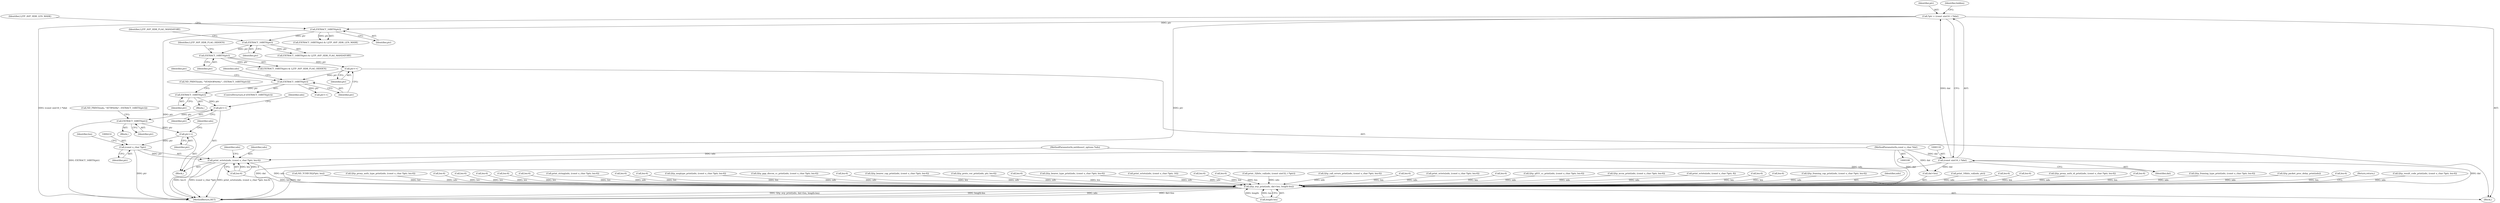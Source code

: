 digraph "0_tcpdump_cc4a7391c616be7a64ed65742ef9ed3f106eb165_0@pointer" {
"1000205" [label="(Call,ptr++)"];
"1000203" [label="(Call,EXTRACT_16BITS(ptr))"];
"1000196" [label="(Call,ptr++)"];
"1000194" [label="(Call,EXTRACT_16BITS(ptr))"];
"1000186" [label="(Call,EXTRACT_16BITS(ptr))"];
"1000183" [label="(Call,ptr++)"];
"1000172" [label="(Call,EXTRACT_16BITS(ptr))"];
"1000162" [label="(Call,EXTRACT_16BITS(ptr))"];
"1000141" [label="(Call,EXTRACT_16BITS(ptr))"];
"1000115" [label="(Call,*ptr = (const uint16_t *)dat)"];
"1000117" [label="(Call,(const uint16_t *)dat)"];
"1000110" [label="(MethodParameterIn,const u_char *dat)"];
"1000213" [label="(Call,(const u_char *)ptr)"];
"1000211" [label="(Call,print_octets(ndo, (const u_char *)ptr, len-6))"];
"1000514" [label="(Call,l2tp_avp_print(ndo, dat+len, length-len))"];
"1000342" [label="(Call,print_16bits_val(ndo, ptr))"];
"1000448" [label="(Call,len-6)"];
"1000215" [label="(Identifier,ptr)"];
"1000358" [label="(Call,len-6)"];
"1000467" [label="(Call,l2tp_proxy_auth_id_print(ndo, (const u_char *)ptr, len-6))"];
"1000472" [label="(Call,len-6)"];
"1000225" [label="(Call,ptr++)"];
"1000116" [label="(Identifier,ptr)"];
"1000216" [label="(Call,len-6)"];
"1000171" [label="(Call,EXTRACT_16BITS(ptr) & L2TP_AVP_HDR_FLAG_HIDDEN)"];
"1000443" [label="(Call,l2tp_framing_type_print(ndo, (const u_char *)ptr, len-6))"];
"1000217" [label="(Identifier,len)"];
"1000172" [label="(Call,EXTRACT_16BITS(ptr))"];
"1000453" [label="(Call,l2tp_packet_proc_delay_print(ndo))"];
"1000203" [label="(Call,EXTRACT_16BITS(ptr))"];
"1000462" [label="(Call,len-6)"];
"1000522" [label="(Return,return;)"];
"1000514" [label="(Call,l2tp_avp_print(ndo, dat+len, length-len))"];
"1000269" [label="(Call,l2tp_result_code_print(ndo, (const u_char *)ptr, len-6))"];
"1000184" [label="(Identifier,ptr)"];
"1000142" [label="(Identifier,ptr)"];
"1000109" [label="(MethodParameterIn,netdissect_options *ndo)"];
"1000110" [label="(MethodParameterIn,const u_char *dat)"];
"1000156" [label="(Call,ND_TCHECK2(*ptr, len))"];
"1000457" [label="(Call,l2tp_proxy_auth_type_print(ndo, (const u_char *)ptr, len-6))"];
"1000183" [label="(Call,ptr++)"];
"1000112" [label="(Block,)"];
"1000192" [label="(Block,)"];
"1000504" [label="(Call,len-6)"];
"1000187" [label="(Identifier,ptr)"];
"1000173" [label="(Identifier,ptr)"];
"1000115" [label="(Call,*ptr = (const uint16_t *)dat)"];
"1000438" [label="(Call,len-6)"];
"1000332" [label="(Call,len-6)"];
"1000264" [label="(Call,len-6)"];
"1000161" [label="(Call,EXTRACT_16BITS(ptr) & L2TP_AVP_HDR_FLAG_MANDATORY)"];
"1000309" [label="(Call,len-6)"];
"1000194" [label="(Call,EXTRACT_16BITS(ptr))"];
"1000205" [label="(Call,ptr++)"];
"1000206" [label="(Identifier,ptr)"];
"1000119" [label="(Identifier,dat)"];
"1000353" [label="(Call,print_string(ndo, (const u_char *)ptr, len-6))"];
"1000416" [label="(Call,len-6)"];
"1000174" [label="(Identifier,L2TP_AVP_HDR_FLAG_HIDDEN)"];
"1000196" [label="(Call,ptr++)"];
"1000211" [label="(Call,print_octets(ndo, (const u_char *)ptr, len-6))"];
"1000185" [label="(ControlStructure,if (EXTRACT_16BITS(ptr)))"];
"1000221" [label="(Identifier,ndo)"];
"1000292" [label="(Call,len-6)"];
"1000259" [label="(Call,l2tp_msgtype_print(ndo, (const u_char *)ptr, len-6))"];
"1000188" [label="(Block,)"];
"1000499" [label="(Call,l2tp_ppp_discon_cc_print(ndo, (const u_char *)ptr, len-6))"];
"1000189" [label="(Call,ND_PRINT((ndo, \"VENDOR%04x:\", EXTRACT_16BITS(ptr))))"];
"1000302" [label="(Call,len-6)"];
"1000162" [label="(Call,EXTRACT_16BITS(ptr))"];
"1000297" [label="(Call,l2tp_bearer_cap_print(ndo, (const u_char *)ptr, len-6))"];
"1000279" [label="(Call,l2tp_proto_ver_print(ndo, ptr, len-6))"];
"1000226" [label="(Identifier,ptr)"];
"1000191" [label="(Identifier,ndo)"];
"1000528" [label="(MethodReturn,RET)"];
"1000141" [label="(Call,EXTRACT_16BITS(ptr))"];
"1000492" [label="(Call,len-6)"];
"1000433" [label="(Call,l2tp_bearer_type_print(ndo, (const u_char *)ptr, len-6))"];
"1000401" [label="(Call,print_octets(ndo, (const u_char *)ptr, 16))"];
"1000391" [label="(Call,len-6)"];
"1000516" [label="(Call,dat+len)"];
"1000195" [label="(Identifier,ptr)"];
"1000282" [label="(Call,len-6)"];
"1000519" [label="(Call,length-len)"];
"1000209" [label="(Identifier,ndo)"];
"1000426" [label="(Call,print_32bits_val(ndo, (const uint32_t *)ptr))"];
"1000204" [label="(Identifier,ptr)"];
"1000186" [label="(Call,EXTRACT_16BITS(ptr))"];
"1000477" [label="(Call,l2tp_call_errors_print(ndo, (const u_char *)ptr, len-6))"];
"1000163" [label="(Identifier,ptr)"];
"1000482" [label="(Call,len-6)"];
"1000117" [label="(Call,(const uint16_t *)dat)"];
"1000369" [label="(Call,print_octets(ndo, (const u_char *)ptr, len-6))"];
"1000384" [label="(Call,len-6)"];
"1000213" [label="(Call,(const u_char *)ptr)"];
"1000140" [label="(Call,EXTRACT_16BITS(ptr) & L2TP_AVP_HDR_LEN_MASK)"];
"1000212" [label="(Identifier,ndo)"];
"1000379" [label="(Call,l2tp_q931_cc_print(ndo, (const u_char *)ptr, len-6))"];
"1000487" [label="(Call,l2tp_accm_print(ndo, (const u_char *)ptr, len-6))"];
"1000201" [label="(Block,)"];
"1000319" [label="(Call,print_octets(ndo, (const u_char *)ptr, 8))"];
"1000164" [label="(Identifier,L2TP_AVP_HDR_FLAG_MANDATORY)"];
"1000374" [label="(Call,len-6)"];
"1000274" [label="(Call,len-6)"];
"1000123" [label="(Identifier,hidden)"];
"1000287" [label="(Call,l2tp_framing_cap_print(ndo, (const u_char *)ptr, len-6))"];
"1000197" [label="(Identifier,ptr)"];
"1000200" [label="(Identifier,ndo)"];
"1000198" [label="(Call,ND_PRINT((ndo, \"ATTR%04x\", EXTRACT_16BITS(ptr))))"];
"1000515" [label="(Identifier,ndo)"];
"1000143" [label="(Identifier,L2TP_AVP_HDR_LEN_MASK)"];
"1000205" -> "1000188"  [label="AST: "];
"1000205" -> "1000206"  [label="CFG: "];
"1000206" -> "1000205"  [label="AST: "];
"1000209" -> "1000205"  [label="CFG: "];
"1000203" -> "1000205"  [label="DDG: ptr"];
"1000205" -> "1000213"  [label="DDG: ptr"];
"1000203" -> "1000201"  [label="AST: "];
"1000203" -> "1000204"  [label="CFG: "];
"1000204" -> "1000203"  [label="AST: "];
"1000198" -> "1000203"  [label="CFG: "];
"1000203" -> "1000528"  [label="DDG: EXTRACT_16BITS(ptr)"];
"1000196" -> "1000203"  [label="DDG: ptr"];
"1000196" -> "1000188"  [label="AST: "];
"1000196" -> "1000197"  [label="CFG: "];
"1000197" -> "1000196"  [label="AST: "];
"1000200" -> "1000196"  [label="CFG: "];
"1000194" -> "1000196"  [label="DDG: ptr"];
"1000194" -> "1000192"  [label="AST: "];
"1000194" -> "1000195"  [label="CFG: "];
"1000195" -> "1000194"  [label="AST: "];
"1000189" -> "1000194"  [label="CFG: "];
"1000186" -> "1000194"  [label="DDG: ptr"];
"1000186" -> "1000185"  [label="AST: "];
"1000186" -> "1000187"  [label="CFG: "];
"1000187" -> "1000186"  [label="AST: "];
"1000191" -> "1000186"  [label="CFG: "];
"1000226" -> "1000186"  [label="CFG: "];
"1000183" -> "1000186"  [label="DDG: ptr"];
"1000186" -> "1000225"  [label="DDG: ptr"];
"1000183" -> "1000112"  [label="AST: "];
"1000183" -> "1000184"  [label="CFG: "];
"1000184" -> "1000183"  [label="AST: "];
"1000187" -> "1000183"  [label="CFG: "];
"1000172" -> "1000183"  [label="DDG: ptr"];
"1000172" -> "1000171"  [label="AST: "];
"1000172" -> "1000173"  [label="CFG: "];
"1000173" -> "1000172"  [label="AST: "];
"1000174" -> "1000172"  [label="CFG: "];
"1000172" -> "1000171"  [label="DDG: ptr"];
"1000162" -> "1000172"  [label="DDG: ptr"];
"1000162" -> "1000161"  [label="AST: "];
"1000162" -> "1000163"  [label="CFG: "];
"1000163" -> "1000162"  [label="AST: "];
"1000164" -> "1000162"  [label="CFG: "];
"1000162" -> "1000161"  [label="DDG: ptr"];
"1000141" -> "1000162"  [label="DDG: ptr"];
"1000141" -> "1000140"  [label="AST: "];
"1000141" -> "1000142"  [label="CFG: "];
"1000142" -> "1000141"  [label="AST: "];
"1000143" -> "1000141"  [label="CFG: "];
"1000141" -> "1000528"  [label="DDG: ptr"];
"1000141" -> "1000140"  [label="DDG: ptr"];
"1000115" -> "1000141"  [label="DDG: ptr"];
"1000115" -> "1000112"  [label="AST: "];
"1000115" -> "1000117"  [label="CFG: "];
"1000116" -> "1000115"  [label="AST: "];
"1000117" -> "1000115"  [label="AST: "];
"1000123" -> "1000115"  [label="CFG: "];
"1000115" -> "1000528"  [label="DDG: (const uint16_t *)dat"];
"1000115" -> "1000528"  [label="DDG: ptr"];
"1000117" -> "1000115"  [label="DDG: dat"];
"1000117" -> "1000119"  [label="CFG: "];
"1000118" -> "1000117"  [label="AST: "];
"1000119" -> "1000117"  [label="AST: "];
"1000117" -> "1000528"  [label="DDG: dat"];
"1000110" -> "1000117"  [label="DDG: dat"];
"1000117" -> "1000514"  [label="DDG: dat"];
"1000117" -> "1000516"  [label="DDG: dat"];
"1000110" -> "1000108"  [label="AST: "];
"1000110" -> "1000528"  [label="DDG: dat"];
"1000110" -> "1000514"  [label="DDG: dat"];
"1000110" -> "1000516"  [label="DDG: dat"];
"1000213" -> "1000211"  [label="AST: "];
"1000213" -> "1000215"  [label="CFG: "];
"1000214" -> "1000213"  [label="AST: "];
"1000215" -> "1000213"  [label="AST: "];
"1000217" -> "1000213"  [label="CFG: "];
"1000213" -> "1000528"  [label="DDG: ptr"];
"1000213" -> "1000211"  [label="DDG: ptr"];
"1000211" -> "1000188"  [label="AST: "];
"1000211" -> "1000216"  [label="CFG: "];
"1000212" -> "1000211"  [label="AST: "];
"1000216" -> "1000211"  [label="AST: "];
"1000221" -> "1000211"  [label="CFG: "];
"1000211" -> "1000528"  [label="DDG: len-6"];
"1000211" -> "1000528"  [label="DDG: (const u_char *)ptr"];
"1000211" -> "1000528"  [label="DDG: print_octets(ndo, (const u_char *)ptr, len-6)"];
"1000109" -> "1000211"  [label="DDG: ndo"];
"1000216" -> "1000211"  [label="DDG: len"];
"1000216" -> "1000211"  [label="DDG: 6"];
"1000211" -> "1000514"  [label="DDG: ndo"];
"1000514" -> "1000112"  [label="AST: "];
"1000514" -> "1000519"  [label="CFG: "];
"1000515" -> "1000514"  [label="AST: "];
"1000516" -> "1000514"  [label="AST: "];
"1000519" -> "1000514"  [label="AST: "];
"1000522" -> "1000514"  [label="CFG: "];
"1000514" -> "1000528"  [label="DDG: l2tp_avp_print(ndo, dat+len, length-len)"];
"1000514" -> "1000528"  [label="DDG: length-len"];
"1000514" -> "1000528"  [label="DDG: ndo"];
"1000514" -> "1000528"  [label="DDG: dat+len"];
"1000426" -> "1000514"  [label="DDG: ndo"];
"1000401" -> "1000514"  [label="DDG: ndo"];
"1000433" -> "1000514"  [label="DDG: ndo"];
"1000379" -> "1000514"  [label="DDG: ndo"];
"1000499" -> "1000514"  [label="DDG: ndo"];
"1000269" -> "1000514"  [label="DDG: ndo"];
"1000353" -> "1000514"  [label="DDG: ndo"];
"1000319" -> "1000514"  [label="DDG: ndo"];
"1000259" -> "1000514"  [label="DDG: ndo"];
"1000297" -> "1000514"  [label="DDG: ndo"];
"1000342" -> "1000514"  [label="DDG: ndo"];
"1000369" -> "1000514"  [label="DDG: ndo"];
"1000279" -> "1000514"  [label="DDG: ndo"];
"1000487" -> "1000514"  [label="DDG: ndo"];
"1000467" -> "1000514"  [label="DDG: ndo"];
"1000287" -> "1000514"  [label="DDG: ndo"];
"1000457" -> "1000514"  [label="DDG: ndo"];
"1000477" -> "1000514"  [label="DDG: ndo"];
"1000453" -> "1000514"  [label="DDG: ndo"];
"1000443" -> "1000514"  [label="DDG: ndo"];
"1000109" -> "1000514"  [label="DDG: ndo"];
"1000519" -> "1000514"  [label="DDG: length"];
"1000519" -> "1000514"  [label="DDG: len"];
"1000274" -> "1000514"  [label="DDG: len"];
"1000292" -> "1000514"  [label="DDG: len"];
"1000462" -> "1000514"  [label="DDG: len"];
"1000448" -> "1000514"  [label="DDG: len"];
"1000416" -> "1000514"  [label="DDG: len"];
"1000438" -> "1000514"  [label="DDG: len"];
"1000282" -> "1000514"  [label="DDG: len"];
"1000384" -> "1000514"  [label="DDG: len"];
"1000358" -> "1000514"  [label="DDG: len"];
"1000156" -> "1000514"  [label="DDG: len"];
"1000309" -> "1000514"  [label="DDG: len"];
"1000332" -> "1000514"  [label="DDG: len"];
"1000374" -> "1000514"  [label="DDG: len"];
"1000391" -> "1000514"  [label="DDG: len"];
"1000302" -> "1000514"  [label="DDG: len"];
"1000216" -> "1000514"  [label="DDG: len"];
"1000482" -> "1000514"  [label="DDG: len"];
"1000264" -> "1000514"  [label="DDG: len"];
"1000492" -> "1000514"  [label="DDG: len"];
"1000504" -> "1000514"  [label="DDG: len"];
"1000472" -> "1000514"  [label="DDG: len"];
}
